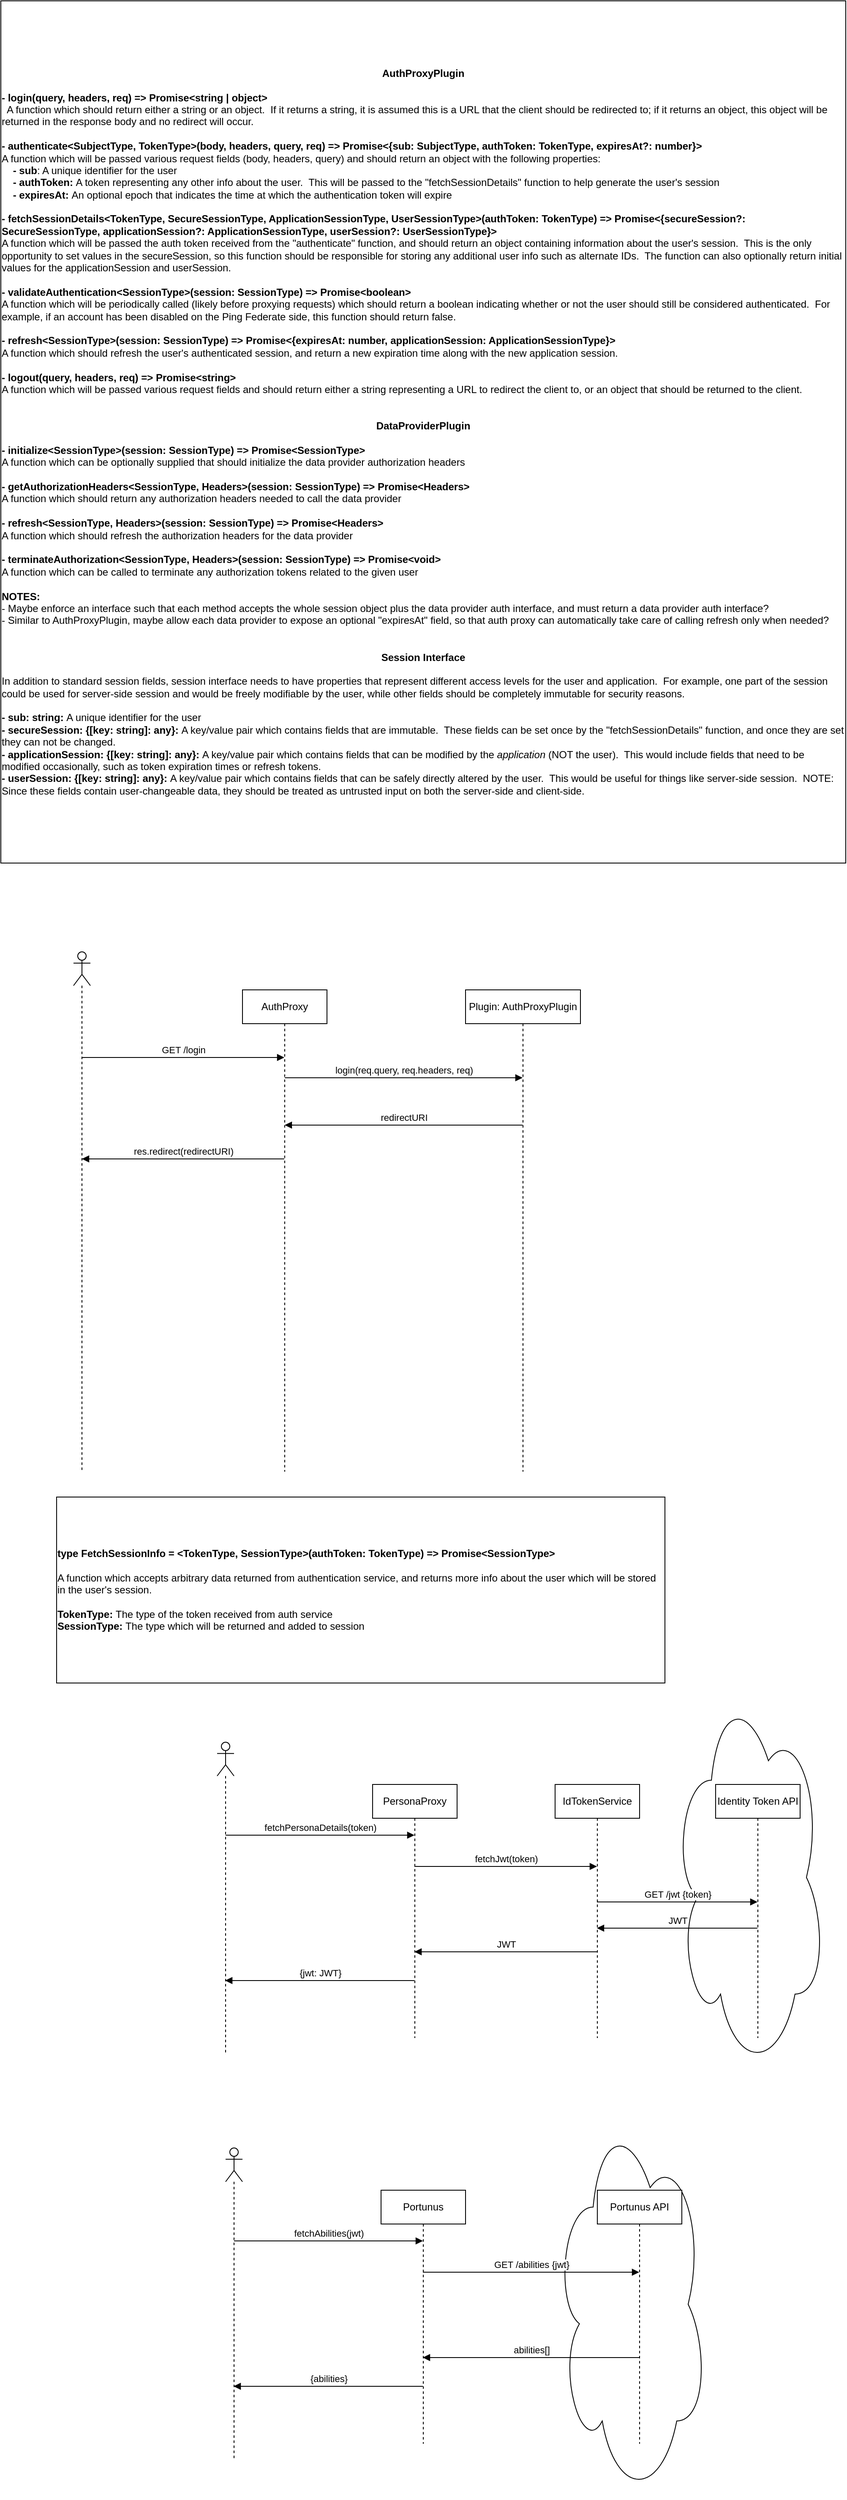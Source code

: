 <mxfile version="14.4.4" type="github">
  <diagram name="Page-1" id="9f46799a-70d6-7492-0946-bef42562c5a5">
    <mxGraphModel dx="2373" dy="3309" grid="1" gridSize="10" guides="1" tooltips="1" connect="1" arrows="1" fold="1" page="1" pageScale="1" pageWidth="1100" pageHeight="850" background="#ffffff" math="0" shadow="0">
      <root>
        <mxCell id="0" />
        <mxCell id="1" parent="0" />
        <mxCell id="w1PzRN34txhDw9UbGB5l-29" value="" style="ellipse;shape=cloud;whiteSpace=wrap;html=1;" parent="1" vertex="1">
          <mxGeometry x="440" y="795" width="180" height="460" as="geometry" />
        </mxCell>
        <mxCell id="w1PzRN34txhDw9UbGB5l-15" value="" style="ellipse;shape=cloud;whiteSpace=wrap;html=1;" parent="1" vertex="1">
          <mxGeometry x="580" y="290" width="180" height="460" as="geometry" />
        </mxCell>
        <mxCell id="w1PzRN34txhDw9UbGB5l-2" value="PersonaProxy" style="shape=umlLifeline;perimeter=lifelinePerimeter;whiteSpace=wrap;html=1;container=1;collapsible=0;recursiveResize=0;outlineConnect=0;" parent="1" vertex="1">
          <mxGeometry x="224" y="410" width="100" height="300" as="geometry" />
        </mxCell>
        <mxCell id="w1PzRN34txhDw9UbGB5l-3" value="&lt;div style=&quot;text-align: left&quot;&gt;&lt;b&gt;type FetchSessionInfo = &amp;lt;TokenType, SessionType&amp;gt;(authToken: TokenType) =&amp;gt; Promise&amp;lt;SessionType&amp;gt;&lt;/b&gt;&lt;/div&gt;&lt;br&gt;&lt;div style=&quot;text-align: left&quot;&gt;A function which accepts arbitrary data returned from authentication service, and returns more info about the user which will be stored in the user&#39;s session.&lt;/div&gt;&lt;br&gt;&lt;div style=&quot;text-align: left&quot;&gt;&lt;b&gt;TokenType:&lt;/b&gt;&lt;span&gt;&amp;nbsp;The type of the token received from auth service&lt;/span&gt;&lt;/div&gt;&lt;b&gt;&lt;div style=&quot;text-align: left&quot;&gt;&lt;b&gt;SessionType:&lt;/b&gt;&lt;span style=&quot;font-weight: normal&quot;&gt;&amp;nbsp;The type which will be returned and added to session&lt;/span&gt;&lt;/div&gt;&lt;/b&gt;" style="rounded=0;whiteSpace=wrap;html=1;" parent="1" vertex="1">
          <mxGeometry x="-150" y="70" width="720" height="220" as="geometry" />
        </mxCell>
        <mxCell id="w1PzRN34txhDw9UbGB5l-9" value="" style="shape=umlLifeline;participant=umlActor;perimeter=lifelinePerimeter;whiteSpace=wrap;html=1;container=1;collapsible=0;recursiveResize=0;verticalAlign=top;spacingTop=36;outlineConnect=0;" parent="1" vertex="1">
          <mxGeometry x="40" y="360" width="20" height="370" as="geometry" />
        </mxCell>
        <mxCell id="w1PzRN34txhDw9UbGB5l-10" value="fetchPersonaDetails(token)" style="html=1;verticalAlign=bottom;endArrow=block;" parent="w1PzRN34txhDw9UbGB5l-9" target="w1PzRN34txhDw9UbGB5l-2" edge="1">
          <mxGeometry width="80" relative="1" as="geometry">
            <mxPoint x="10" y="110" as="sourcePoint" />
            <mxPoint x="90" y="110" as="targetPoint" />
          </mxGeometry>
        </mxCell>
        <mxCell id="w1PzRN34txhDw9UbGB5l-11" value="IdTokenService" style="shape=umlLifeline;perimeter=lifelinePerimeter;whiteSpace=wrap;html=1;container=1;collapsible=0;recursiveResize=0;outlineConnect=0;" parent="1" vertex="1">
          <mxGeometry x="440" y="410" width="100" height="300" as="geometry" />
        </mxCell>
        <mxCell id="w1PzRN34txhDw9UbGB5l-12" value="fetchJwt(token)" style="html=1;verticalAlign=bottom;endArrow=block;" parent="1" edge="1">
          <mxGeometry width="80" relative="1" as="geometry">
            <mxPoint x="273.5" y="507" as="sourcePoint" />
            <mxPoint x="489.5" y="507" as="targetPoint" />
          </mxGeometry>
        </mxCell>
        <mxCell id="w1PzRN34txhDw9UbGB5l-13" value="Identity Token API" style="shape=umlLifeline;perimeter=lifelinePerimeter;whiteSpace=wrap;html=1;container=1;collapsible=0;recursiveResize=0;outlineConnect=0;" parent="1" vertex="1">
          <mxGeometry x="630" y="410" width="100" height="300" as="geometry" />
        </mxCell>
        <mxCell id="w1PzRN34txhDw9UbGB5l-14" value="GET /jwt {token}" style="html=1;verticalAlign=bottom;endArrow=block;" parent="1" edge="1">
          <mxGeometry width="80" relative="1" as="geometry">
            <mxPoint x="489.5" y="549" as="sourcePoint" />
            <mxPoint x="679.5" y="549" as="targetPoint" />
          </mxGeometry>
        </mxCell>
        <mxCell id="w1PzRN34txhDw9UbGB5l-16" value="JWT" style="html=1;verticalAlign=bottom;endArrow=block;" parent="1" edge="1">
          <mxGeometry width="80" relative="1" as="geometry">
            <mxPoint x="679.5" y="580" as="sourcePoint" />
            <mxPoint x="489.5" y="580" as="targetPoint" />
          </mxGeometry>
        </mxCell>
        <mxCell id="w1PzRN34txhDw9UbGB5l-17" value="JWT" style="html=1;verticalAlign=bottom;endArrow=block;" parent="1" edge="1">
          <mxGeometry width="80" relative="1" as="geometry">
            <mxPoint x="489.5" y="608" as="sourcePoint" />
            <mxPoint x="273.5" y="608" as="targetPoint" />
          </mxGeometry>
        </mxCell>
        <mxCell id="w1PzRN34txhDw9UbGB5l-18" value="{jwt: JWT}" style="html=1;verticalAlign=bottom;endArrow=block;" parent="1" edge="1">
          <mxGeometry width="80" relative="1" as="geometry">
            <mxPoint x="273.5" y="642" as="sourcePoint" />
            <mxPoint x="49.5" y="642" as="targetPoint" />
          </mxGeometry>
        </mxCell>
        <mxCell id="w1PzRN34txhDw9UbGB5l-19" value="Portunus" style="shape=umlLifeline;perimeter=lifelinePerimeter;whiteSpace=wrap;html=1;container=1;collapsible=0;recursiveResize=0;outlineConnect=0;" parent="1" vertex="1">
          <mxGeometry x="234" y="890" width="100" height="300" as="geometry" />
        </mxCell>
        <mxCell id="w1PzRN34txhDw9UbGB5l-20" value="" style="shape=umlLifeline;participant=umlActor;perimeter=lifelinePerimeter;whiteSpace=wrap;html=1;container=1;collapsible=0;recursiveResize=0;verticalAlign=top;spacingTop=36;outlineConnect=0;" parent="1" vertex="1">
          <mxGeometry x="50" y="840" width="20" height="370" as="geometry" />
        </mxCell>
        <mxCell id="w1PzRN34txhDw9UbGB5l-21" value="fetchAbilities(jwt)" style="html=1;verticalAlign=bottom;endArrow=block;" parent="w1PzRN34txhDw9UbGB5l-20" target="w1PzRN34txhDw9UbGB5l-19" edge="1">
          <mxGeometry width="80" relative="1" as="geometry">
            <mxPoint x="10" y="110" as="sourcePoint" />
            <mxPoint x="90" y="110" as="targetPoint" />
          </mxGeometry>
        </mxCell>
        <mxCell id="w1PzRN34txhDw9UbGB5l-23" value="GET /abilities {jwt}" style="html=1;verticalAlign=bottom;endArrow=block;" parent="1" target="w1PzRN34txhDw9UbGB5l-30" edge="1">
          <mxGeometry width="80" relative="1" as="geometry">
            <mxPoint x="283.5" y="987" as="sourcePoint" />
            <mxPoint x="499.5" y="987" as="targetPoint" />
          </mxGeometry>
        </mxCell>
        <mxCell id="w1PzRN34txhDw9UbGB5l-27" value="abilities[]" style="html=1;verticalAlign=bottom;endArrow=block;" parent="1" source="w1PzRN34txhDw9UbGB5l-30" edge="1">
          <mxGeometry width="80" relative="1" as="geometry">
            <mxPoint x="499.5" y="1088" as="sourcePoint" />
            <mxPoint x="283.5" y="1088" as="targetPoint" />
          </mxGeometry>
        </mxCell>
        <mxCell id="w1PzRN34txhDw9UbGB5l-28" value="{abilities}" style="html=1;verticalAlign=bottom;endArrow=block;" parent="1" edge="1">
          <mxGeometry width="80" relative="1" as="geometry">
            <mxPoint x="283.5" y="1122" as="sourcePoint" />
            <mxPoint x="59.5" y="1122" as="targetPoint" />
          </mxGeometry>
        </mxCell>
        <mxCell id="w1PzRN34txhDw9UbGB5l-30" value="Portunus API" style="shape=umlLifeline;perimeter=lifelinePerimeter;whiteSpace=wrap;html=1;container=1;collapsible=0;recursiveResize=0;outlineConnect=0;" parent="1" vertex="1">
          <mxGeometry x="490" y="890" width="100" height="300" as="geometry" />
        </mxCell>
        <mxCell id="w1PzRN34txhDw9UbGB5l-31" value="" style="shape=umlLifeline;participant=umlActor;perimeter=lifelinePerimeter;whiteSpace=wrap;html=1;container=1;collapsible=0;recursiveResize=0;verticalAlign=top;spacingTop=36;outlineConnect=0;" parent="1" vertex="1">
          <mxGeometry x="-130" y="-575" width="20" height="615" as="geometry" />
        </mxCell>
        <mxCell id="w1PzRN34txhDw9UbGB5l-32" value="AuthProxy" style="shape=umlLifeline;perimeter=lifelinePerimeter;whiteSpace=wrap;html=1;container=1;collapsible=0;recursiveResize=0;outlineConnect=0;" parent="1" vertex="1">
          <mxGeometry x="70" y="-530" width="100" height="570" as="geometry" />
        </mxCell>
        <mxCell id="w1PzRN34txhDw9UbGB5l-33" value="GET /login" style="html=1;verticalAlign=bottom;endArrow=block;" parent="1" source="w1PzRN34txhDw9UbGB5l-31" target="w1PzRN34txhDw9UbGB5l-32" edge="1">
          <mxGeometry width="80" relative="1" as="geometry">
            <mxPoint x="-110" y="-460" as="sourcePoint" />
            <mxPoint x="113.5" y="-460" as="targetPoint" />
            <Array as="points">
              <mxPoint x="-50" y="-450" />
            </Array>
          </mxGeometry>
        </mxCell>
        <mxCell id="w1PzRN34txhDw9UbGB5l-34" value="&lt;b&gt;AuthProxyPlugin&lt;/b&gt;&lt;br&gt;&lt;br&gt;&lt;div style=&quot;text-align: left&quot;&gt;&lt;b&gt;- login(query, headers, req) =&amp;gt; Promise&amp;lt;string | object&amp;gt;&lt;/b&gt;&lt;/div&gt;&lt;div style=&quot;text-align: left&quot;&gt;&amp;nbsp; A function which should return either a string or an object.&amp;nbsp; If it returns a string, it is assumed this is a URL that the client should be redirected to; if it returns an object, this object will be returned in the response body and no redirect will occur.&lt;/div&gt;&lt;div style=&quot;text-align: left&quot;&gt;&lt;br&gt;&lt;/div&gt;&lt;div style=&quot;text-align: left&quot;&gt;&lt;b&gt;- authenticate&amp;lt;SubjectType, TokenType&amp;gt;(body, headers, query, req) =&amp;gt; Promise&amp;lt;{sub: SubjectType, authToken: TokenType, expiresAt?: number}&amp;gt;&lt;/b&gt;&lt;/div&gt;&lt;div style=&quot;text-align: left&quot;&gt;A function which will be passed various request fields (body, headers, query) and should return an object with the following properties:&lt;/div&gt;&lt;div style=&quot;text-align: left&quot;&gt;&amp;nbsp; &amp;nbsp; &lt;b&gt;- sub&lt;/b&gt;: A unique identifier for the user&lt;/div&gt;&lt;div style=&quot;text-align: left&quot;&gt;&amp;nbsp; &amp;nbsp; &lt;b&gt;- authToken:&lt;/b&gt;&amp;nbsp;A token representing any other info about the user.&amp;nbsp; This will be passed to the &quot;fetchSessionDetails&quot; function to help generate the user&#39;s session&lt;/div&gt;&lt;div style=&quot;text-align: left&quot;&gt;&amp;nbsp; &amp;nbsp; &lt;b&gt;- expiresAt:&lt;/b&gt;&amp;nbsp;An optional epoch that indicates the time at which the authentication token will expire&lt;/div&gt;&lt;div style=&quot;text-align: left&quot;&gt;&lt;br&gt;&lt;/div&gt;&lt;div style=&quot;text-align: left&quot;&gt;&lt;b&gt;- fetchSessionDetails&amp;lt;TokenType, SecureSessionType, ApplicationSessionType, UserSessionType&amp;gt;(authToken: TokenType) =&amp;gt; Promise&amp;lt;{secureSession?: SecureSessionType, applicationSession?: ApplicationSessionType, userSession?: UserSessionType}&amp;gt;&lt;/b&gt;&lt;/div&gt;&lt;div style=&quot;text-align: left&quot;&gt;A function which will be passed the auth token received from the &quot;authenticate&quot; function, and should return an object containing information about the user&#39;s session.&amp;nbsp; This is the only opportunity to set values in the secureSession, so this function should be responsible for storing any additional user info such as alternate IDs.&amp;nbsp; The function can also optionally return initial values for the applicationSession and userSession.&lt;/div&gt;&lt;div style=&quot;text-align: left&quot;&gt;&lt;b&gt;&lt;br&gt;&lt;/b&gt;&lt;/div&gt;&lt;div style=&quot;text-align: left&quot;&gt;&lt;b&gt;- validateAuthentication&amp;lt;SessionType&amp;gt;(session: SessionType) =&amp;gt; Promise&amp;lt;boolean&amp;gt;&lt;/b&gt;&lt;/div&gt;&lt;div style=&quot;text-align: left&quot;&gt;A function which will be periodically called (likely before proxying requests) which should return a boolean indicating whether or not the user should still be considered authenticated.&amp;nbsp; For example, if an account has been disabled on the Ping Federate side, this function should return false.&lt;/div&gt;&lt;div style=&quot;text-align: left&quot;&gt;&lt;br&gt;&lt;/div&gt;&lt;div style=&quot;text-align: left&quot;&gt;&lt;b&gt;- refresh&amp;lt;SessionType&amp;gt;(session: SessionType) =&amp;gt; Promise&amp;lt;{expiresAt: number, applicationSession: ApplicationSessionType}&amp;gt;&lt;/b&gt;&lt;/div&gt;&lt;div style=&quot;text-align: left&quot;&gt;A function which should refresh the user&#39;s authenticated session, and return a new expiration time along with the new application session.&lt;/div&gt;&lt;div style=&quot;text-align: left&quot;&gt;&lt;b&gt;&lt;br&gt;&lt;/b&gt;&lt;/div&gt;&lt;div style=&quot;text-align: left&quot;&gt;&lt;b&gt;- logout(query, headers, req) =&amp;gt; Promise&amp;lt;string&amp;gt;&amp;nbsp;&lt;/b&gt;&lt;/div&gt;&lt;div style=&quot;text-align: left&quot;&gt;A function which will be passed various request fields and should return either a string representing a URL to redirect the client to, or an object that should be returned to the client.&lt;/div&gt;&lt;div style=&quot;text-align: left&quot;&gt;&lt;br&gt;&lt;/div&gt;&lt;div style=&quot;text-align: left&quot;&gt;&lt;br&gt;&lt;/div&gt;&lt;div&gt;&lt;b&gt;DataProviderPlugin&lt;/b&gt;&lt;/div&gt;&lt;div&gt;&lt;b&gt;&lt;br&gt;&lt;/b&gt;&lt;/div&gt;&lt;div style=&quot;text-align: left&quot;&gt;&lt;b&gt;- initialize&amp;lt;SessionType&amp;gt;(session: SessionType) =&amp;gt; Promise&amp;lt;SessionType&amp;gt;&lt;/b&gt;&lt;/div&gt;&lt;div style=&quot;text-align: left&quot;&gt;A function which can be optionally supplied that should initialize the data provider authorization headers&lt;/div&gt;&lt;div style=&quot;text-align: left&quot;&gt;&lt;br&gt;&lt;/div&gt;&lt;div style=&quot;text-align: left&quot;&gt;&lt;b&gt;- getAuthorizationHeaders&amp;lt;SessionType, Headers&amp;gt;(session: SessionType) =&amp;gt; Promise&amp;lt;Headers&amp;gt;&lt;/b&gt;&lt;/div&gt;&lt;div style=&quot;text-align: left&quot;&gt;A function which should return any authorization headers needed to call the data provider&lt;/div&gt;&lt;div style=&quot;text-align: left&quot;&gt;&lt;br&gt;&lt;/div&gt;&lt;div style=&quot;text-align: left&quot;&gt;&lt;b&gt;- refresh&amp;lt;SessionType, Headers&amp;gt;(session: SessionType) =&amp;gt; Promise&amp;lt;Headers&amp;gt;&lt;/b&gt;&lt;/div&gt;&lt;div style=&quot;text-align: left&quot;&gt;A function which should refresh the authorization headers for the data provider&lt;/div&gt;&lt;div style=&quot;text-align: left&quot;&gt;&lt;br&gt;&lt;/div&gt;&lt;div style=&quot;text-align: left&quot;&gt;&lt;b&gt;- terminateAuthorization&amp;lt;SessionType, Headers&amp;gt;(session: SessionType) =&amp;gt; Promise&amp;lt;void&amp;gt;&lt;/b&gt;&lt;/div&gt;&lt;div style=&quot;text-align: left&quot;&gt;A function which can be called to terminate any authorization tokens related to the given user&lt;/div&gt;&lt;div style=&quot;text-align: left&quot;&gt;&lt;br&gt;&lt;/div&gt;&lt;div style=&quot;text-align: left&quot;&gt;&lt;b&gt;NOTES:&lt;/b&gt;&lt;/div&gt;&lt;div style=&quot;text-align: left&quot;&gt;- Maybe enforce an interface such that each method accepts the whole session object plus the data provider auth interface, and must return a data provider auth interface?&lt;/div&gt;&lt;div style=&quot;text-align: left&quot;&gt;- Similar to AuthProxyPlugin, maybe allow each data provider to expose an optional &quot;expiresAt&quot; field, so that auth proxy can automatically take care of calling refresh only when needed?&lt;/div&gt;&lt;div style=&quot;text-align: left&quot;&gt;&lt;br&gt;&lt;/div&gt;&lt;div style=&quot;text-align: left&quot;&gt;&lt;br&gt;&lt;/div&gt;&lt;div&gt;&lt;b&gt;Session Interface&lt;/b&gt;&lt;/div&gt;&lt;div&gt;&lt;b&gt;&lt;br&gt;&lt;/b&gt;&lt;/div&gt;&lt;div style=&quot;text-align: left&quot;&gt;In addition to standard session fields, session interface needs to have properties that represent different access levels for the user and application.&amp;nbsp; For example, one part of the session could be used for server-side session and would be freely modifiable by the user, while other fields should be completely immutable for security reasons.&lt;/div&gt;&lt;div style=&quot;text-align: left&quot;&gt;&lt;br&gt;&lt;/div&gt;&lt;div style=&quot;text-align: left&quot;&gt;&lt;b&gt;- sub: string:&lt;/b&gt;&amp;nbsp;A unique identifier for the user&lt;/div&gt;&lt;div style=&quot;text-align: left&quot;&gt;&lt;b&gt;- secureSession: {[key: string]: any}:&lt;/b&gt;&amp;nbsp;A key/value pair which contains fields that are immutable.&amp;nbsp; These fields can be set once by the &quot;fetchSessionDetails&quot; function, and once they are set they can not be changed.&lt;/div&gt;&lt;div style=&quot;text-align: left&quot;&gt;&lt;b&gt;- applicationSession:&amp;nbsp;&lt;/b&gt;&lt;b&gt;{[key: string]: any}:&lt;/b&gt;&lt;span&gt;&amp;nbsp;A key/value pair which contains fields that can be modified by the &lt;i&gt;application&lt;/i&gt;&amp;nbsp;(NOT the user).&amp;nbsp; This would include fields that need to be modified occasionally, such as token expiration times or refresh tokens.&lt;/span&gt;&lt;/div&gt;&lt;div style=&quot;text-align: left&quot;&gt;&lt;span&gt;&lt;b&gt;- userSession:&amp;nbsp;&lt;/b&gt;&lt;/span&gt;&lt;b&gt;{[key: string]: any}:&lt;/b&gt;&lt;span&gt;&amp;nbsp;A key/value pair which contains fields that can be safely directly altered by the user.&amp;nbsp; This would be useful for things like server-side session.&amp;nbsp; NOTE: Since these fields contain user-changeable data, they should be treated as untrusted input on both the server-side and client-side.&lt;/span&gt;&lt;/div&gt;" style="rounded=0;whiteSpace=wrap;html=1;" parent="1" vertex="1">
          <mxGeometry x="-216" y="-1700" width="1000" height="1020" as="geometry" />
        </mxCell>
        <mxCell id="w1PzRN34txhDw9UbGB5l-35" value="Plugin: AuthProxyPlugin" style="shape=umlLifeline;perimeter=lifelinePerimeter;whiteSpace=wrap;html=1;container=1;collapsible=0;recursiveResize=0;outlineConnect=0;" parent="1" vertex="1">
          <mxGeometry x="334" y="-530" width="136" height="570" as="geometry" />
        </mxCell>
        <mxCell id="w1PzRN34txhDw9UbGB5l-36" value="login(req.query, req.headers, req)" style="html=1;verticalAlign=bottom;endArrow=block;" parent="1" source="w1PzRN34txhDw9UbGB5l-32" target="w1PzRN34txhDw9UbGB5l-35" edge="1">
          <mxGeometry width="80" relative="1" as="geometry">
            <mxPoint x="130" y="-426" as="sourcePoint" />
            <mxPoint x="360" y="-426" as="targetPoint" />
            <Array as="points">
              <mxPoint x="190.5" y="-426" />
            </Array>
          </mxGeometry>
        </mxCell>
        <mxCell id="w1PzRN34txhDw9UbGB5l-37" value="redirectURI" style="html=1;verticalAlign=bottom;endArrow=block;" parent="1" source="w1PzRN34txhDw9UbGB5l-35" target="w1PzRN34txhDw9UbGB5l-32" edge="1">
          <mxGeometry width="80" relative="1" as="geometry">
            <mxPoint x="380" y="-380" as="sourcePoint" />
            <mxPoint x="164" y="-380" as="targetPoint" />
            <Array as="points">
              <mxPoint x="170" y="-370" />
            </Array>
          </mxGeometry>
        </mxCell>
        <mxCell id="w1PzRN34txhDw9UbGB5l-38" value="res.redirect(redirectURI)" style="html=1;verticalAlign=bottom;endArrow=block;" parent="1" source="w1PzRN34txhDw9UbGB5l-32" target="w1PzRN34txhDw9UbGB5l-31" edge="1">
          <mxGeometry width="80" relative="1" as="geometry">
            <mxPoint x="100" y="-330" as="sourcePoint" />
            <mxPoint x="-90" y="-330" as="targetPoint" />
            <Array as="points">
              <mxPoint x="-79.5" y="-330" />
            </Array>
          </mxGeometry>
        </mxCell>
      </root>
    </mxGraphModel>
  </diagram>
</mxfile>
